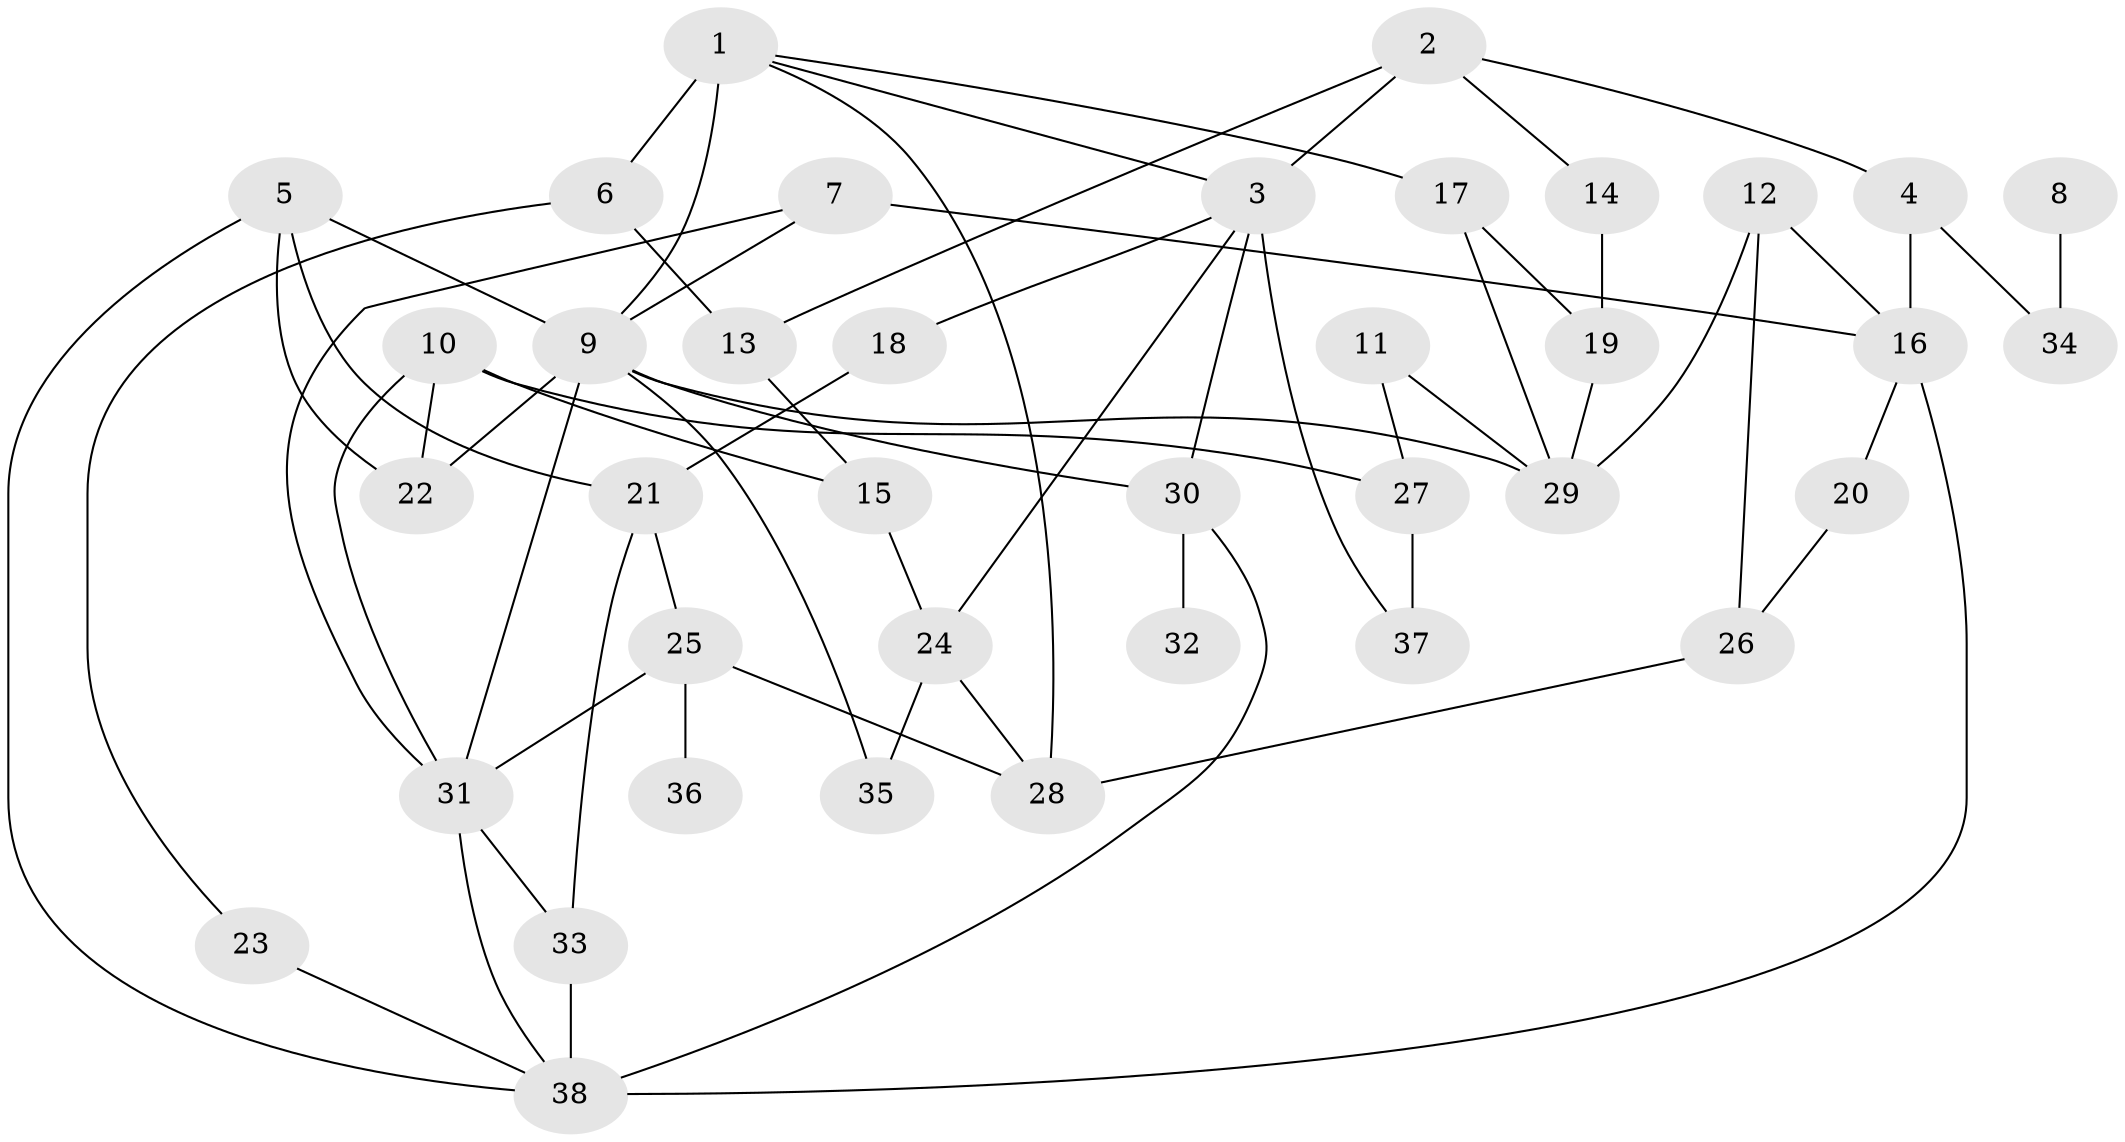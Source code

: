 // original degree distribution, {7: 0.013157894736842105, 2: 0.25, 9: 0.013157894736842105, 5: 0.02631578947368421, 4: 0.14473684210526316, 1: 0.21052631578947367, 6: 0.039473684210526314, 8: 0.013157894736842105, 3: 0.2894736842105263}
// Generated by graph-tools (version 1.1) at 2025/01/03/09/25 03:01:01]
// undirected, 38 vertices, 64 edges
graph export_dot {
graph [start="1"]
  node [color=gray90,style=filled];
  1;
  2;
  3;
  4;
  5;
  6;
  7;
  8;
  9;
  10;
  11;
  12;
  13;
  14;
  15;
  16;
  17;
  18;
  19;
  20;
  21;
  22;
  23;
  24;
  25;
  26;
  27;
  28;
  29;
  30;
  31;
  32;
  33;
  34;
  35;
  36;
  37;
  38;
  1 -- 3 [weight=1.0];
  1 -- 6 [weight=2.0];
  1 -- 9 [weight=2.0];
  1 -- 17 [weight=1.0];
  1 -- 28 [weight=1.0];
  2 -- 3 [weight=1.0];
  2 -- 4 [weight=1.0];
  2 -- 13 [weight=1.0];
  2 -- 14 [weight=1.0];
  3 -- 18 [weight=1.0];
  3 -- 24 [weight=1.0];
  3 -- 30 [weight=1.0];
  3 -- 37 [weight=1.0];
  4 -- 16 [weight=1.0];
  4 -- 34 [weight=1.0];
  5 -- 9 [weight=1.0];
  5 -- 21 [weight=1.0];
  5 -- 22 [weight=1.0];
  5 -- 38 [weight=1.0];
  6 -- 13 [weight=1.0];
  6 -- 23 [weight=1.0];
  7 -- 9 [weight=1.0];
  7 -- 16 [weight=1.0];
  7 -- 31 [weight=1.0];
  8 -- 34 [weight=1.0];
  9 -- 22 [weight=1.0];
  9 -- 29 [weight=1.0];
  9 -- 30 [weight=1.0];
  9 -- 31 [weight=1.0];
  9 -- 35 [weight=1.0];
  10 -- 15 [weight=1.0];
  10 -- 22 [weight=1.0];
  10 -- 27 [weight=1.0];
  10 -- 31 [weight=2.0];
  11 -- 27 [weight=1.0];
  11 -- 29 [weight=1.0];
  12 -- 16 [weight=1.0];
  12 -- 26 [weight=1.0];
  12 -- 29 [weight=1.0];
  13 -- 15 [weight=1.0];
  14 -- 19 [weight=1.0];
  15 -- 24 [weight=1.0];
  16 -- 20 [weight=1.0];
  16 -- 38 [weight=2.0];
  17 -- 19 [weight=1.0];
  17 -- 29 [weight=1.0];
  18 -- 21 [weight=1.0];
  19 -- 29 [weight=1.0];
  20 -- 26 [weight=1.0];
  21 -- 25 [weight=1.0];
  21 -- 33 [weight=1.0];
  23 -- 38 [weight=1.0];
  24 -- 28 [weight=1.0];
  24 -- 35 [weight=1.0];
  25 -- 28 [weight=1.0];
  25 -- 31 [weight=1.0];
  25 -- 36 [weight=1.0];
  26 -- 28 [weight=1.0];
  27 -- 37 [weight=1.0];
  30 -- 32 [weight=1.0];
  30 -- 38 [weight=1.0];
  31 -- 33 [weight=1.0];
  31 -- 38 [weight=1.0];
  33 -- 38 [weight=2.0];
}
